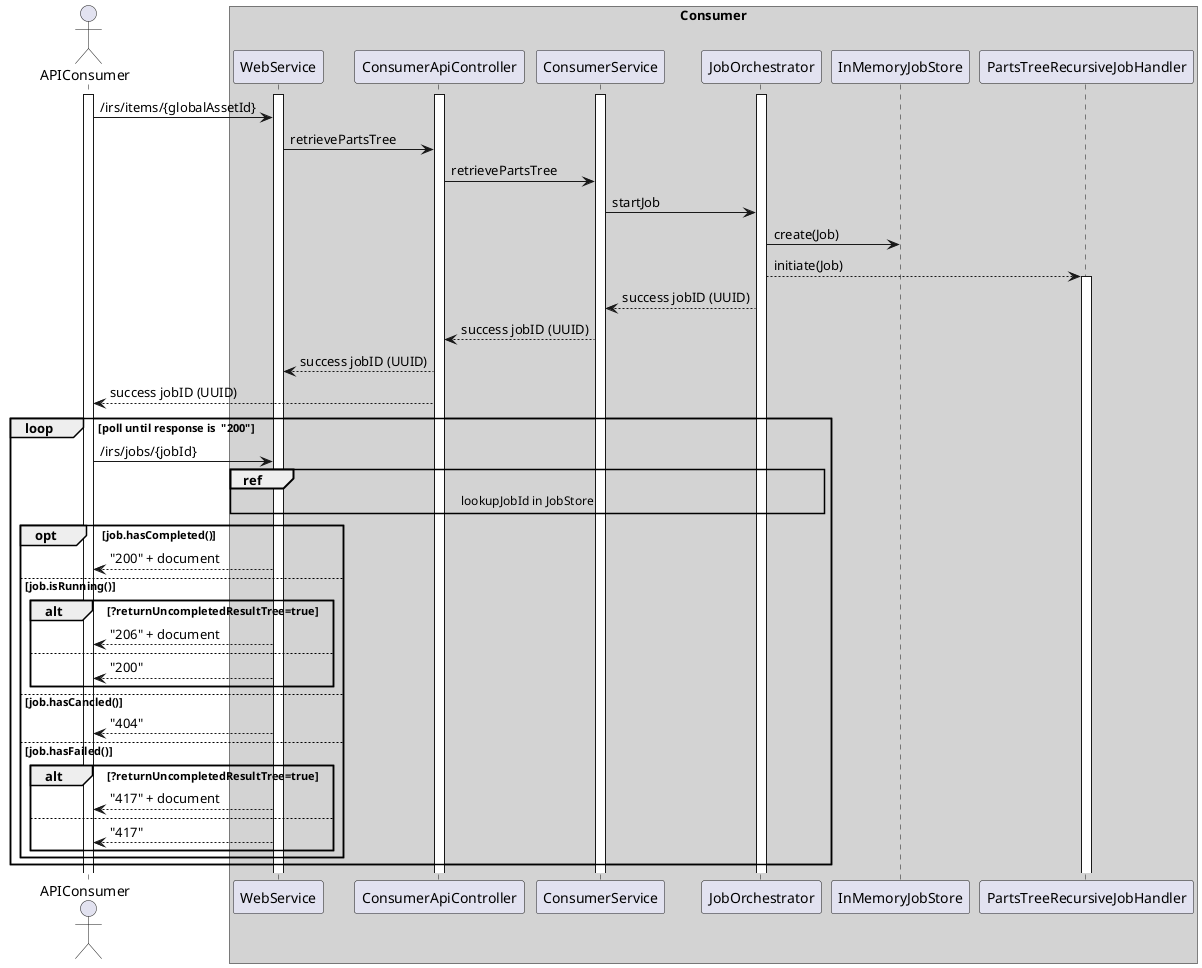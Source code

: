 @startuml
skinparam shadowing false

actor APIConsumer
activate APIConsumer

box "Consumer" #LightGrey
participant WebService
activate WebService
participant ConsumerApiController
activate ConsumerApiController
participant ConsumerService
activate ConsumerService
participant JobOrchestrator
activate JobOrchestrator

APIConsumer -> WebService : /irs/items/{globalAssetId}
WebService -> ConsumerApiController :  retrievePartsTree
ConsumerApiController -> ConsumerService :  retrievePartsTree
ConsumerService -> JobOrchestrator: startJob
JobOrchestrator -> InMemoryJobStore: create(Job)

JobOrchestrator --> PartsTreeRecursiveJobHandler: initiate(Job)
activate PartsTreeRecursiveJobHandler

ConsumerService <-- JobOrchestrator : success jobID (UUID)
ConsumerApiController <-- ConsumerService : success jobID (UUID)
WebService <-- ConsumerApiController : success jobID (UUID)
APIConsumer <-- ConsumerApiController : success jobID (UUID)

loop poll until response is  "200"
     APIConsumer -> WebService : /irs/jobs/{jobId}

     ref over WebService,  JobOrchestrator
        lookupJobId in JobStore
     end ref
     opt job.hasCompleted()
            APIConsumer <-- WebService : "200" + document
     else job.isRunning()
           alt ?returnUncompletedResultTree=true
             APIConsumer <-- WebService : "206" + document
           else
             APIConsumer <-- WebService : "200"
            end alt
     else job.hasCancled()
             APIConsumer <-- WebService : "404"
     else job.hasFailed()
        alt ?returnUncompletedResultTree=true
            APIConsumer <-- WebService : "417" + document
        else
            APIConsumer <-- WebService : "417"
        end alt
     end opt

end loop

@enduml